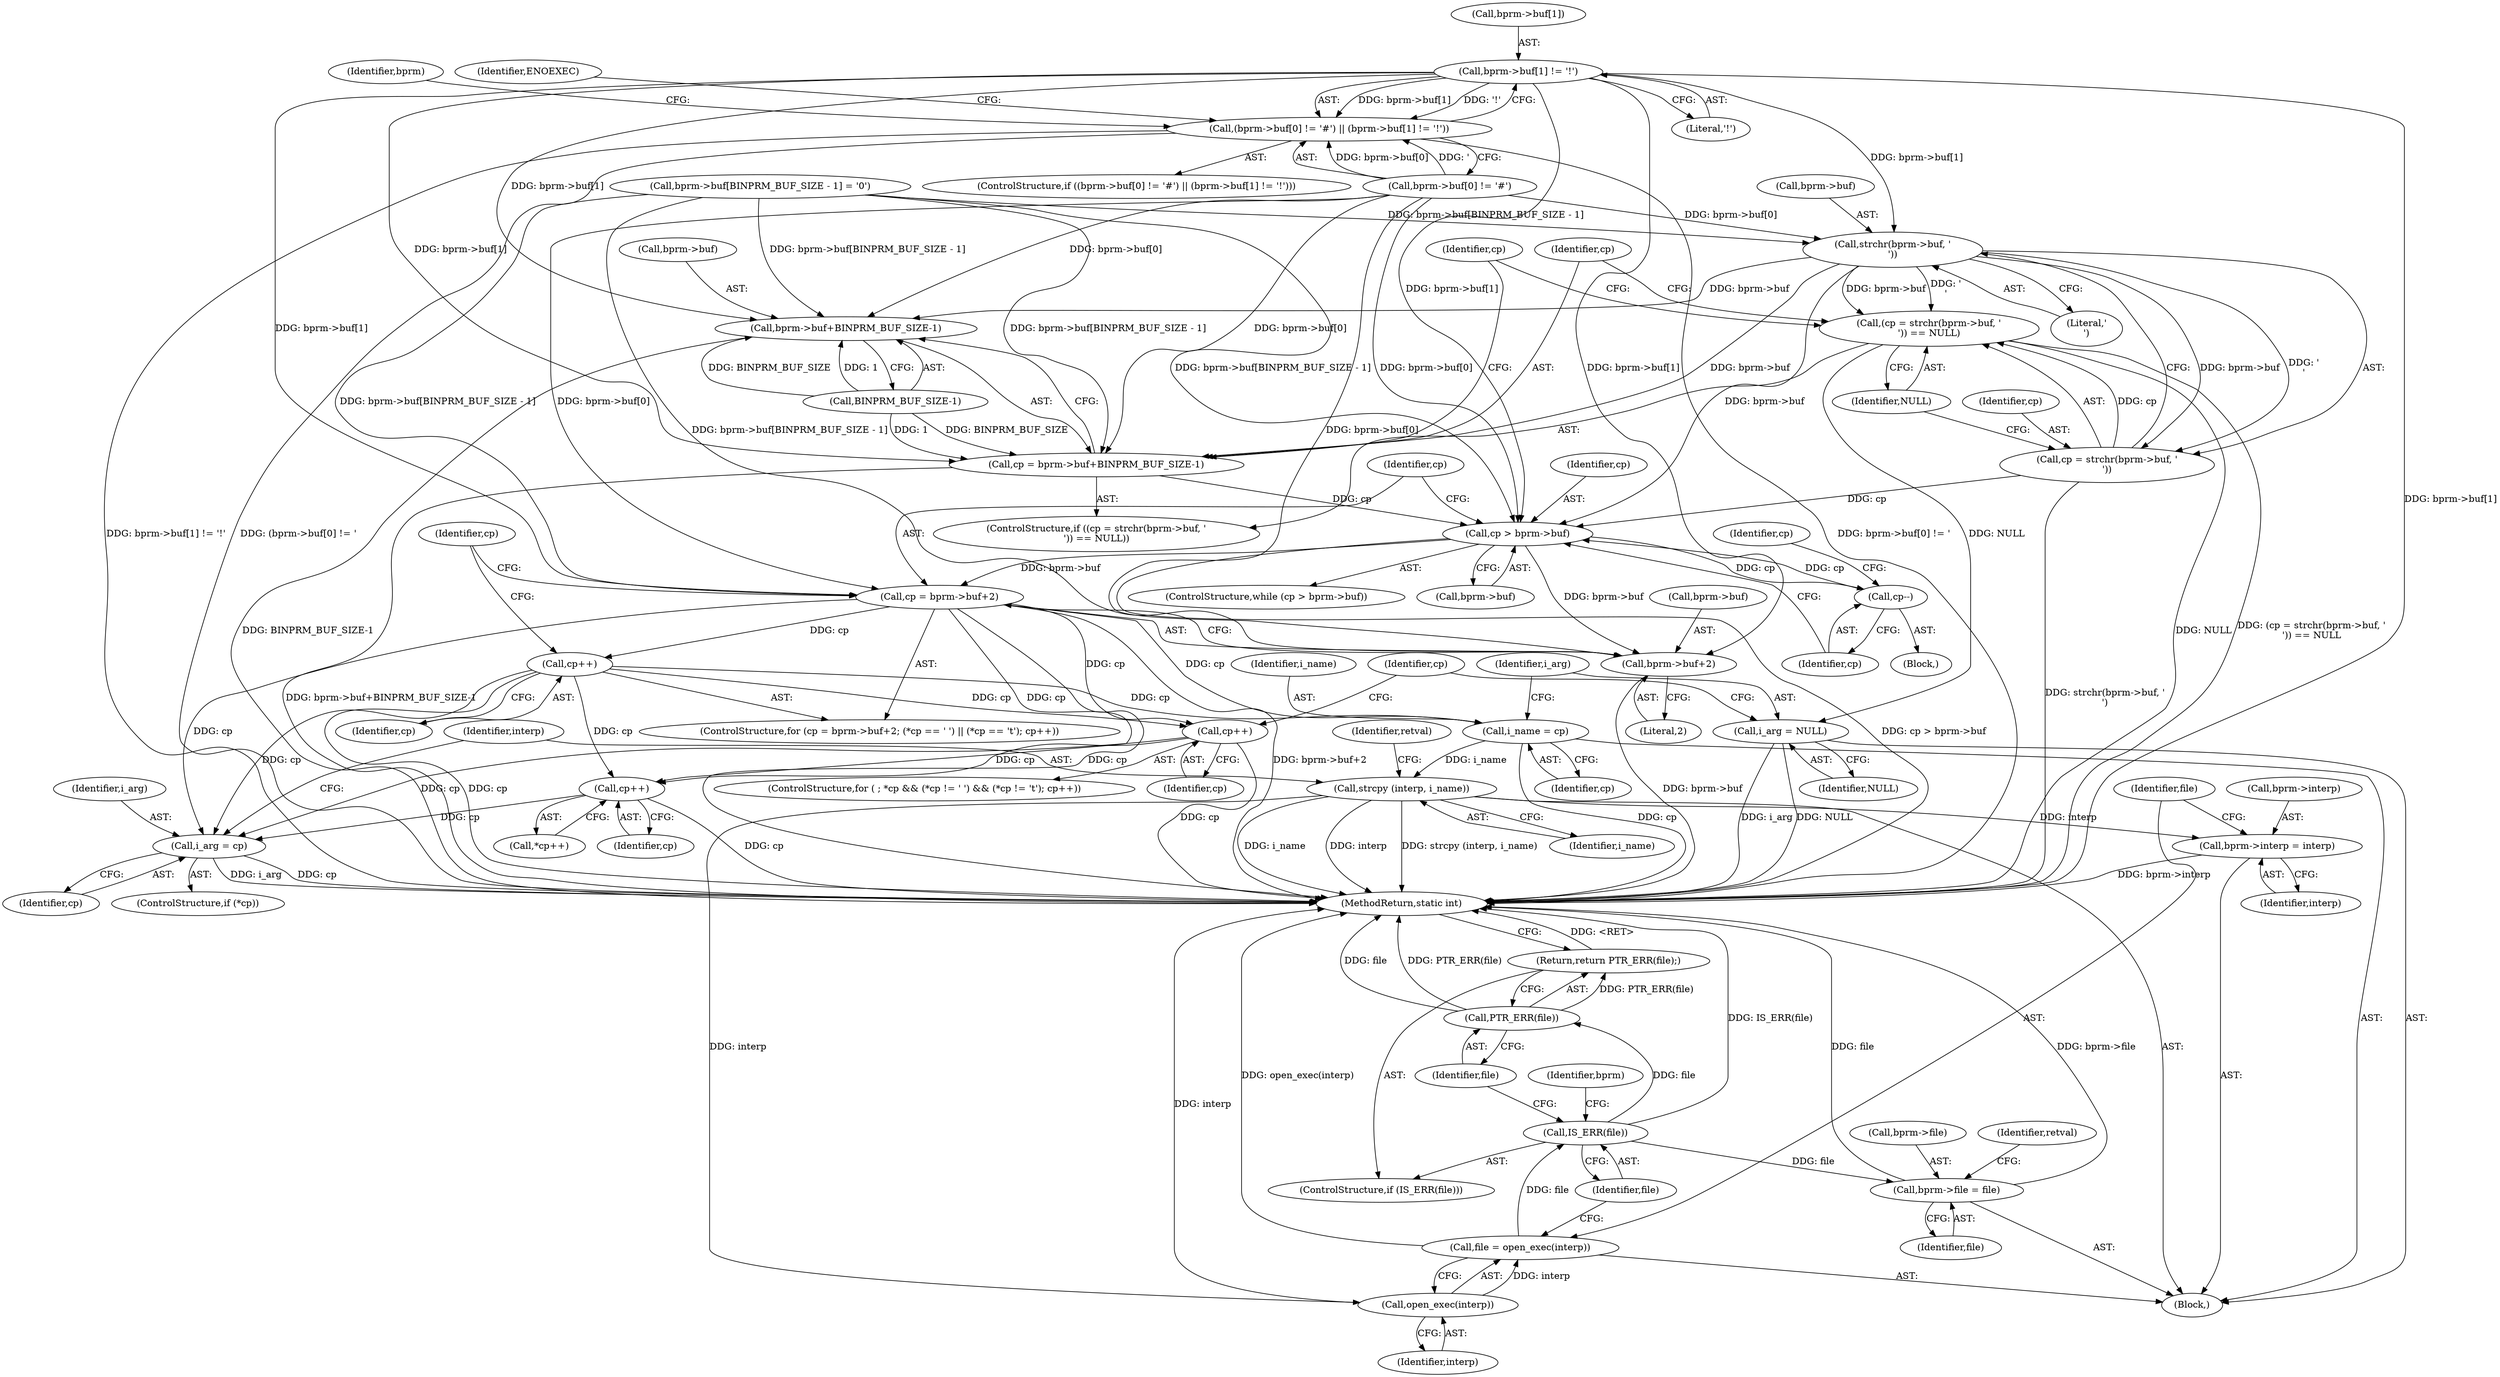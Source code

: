 digraph "1_linux_b66c5984017533316fd1951770302649baf1aa33_0@array" {
"1000123" [label="(Call,bprm->buf[1] != '!')"];
"1000115" [label="(Call,(bprm->buf[0] != '#') || (bprm->buf[1] != '!'))"];
"1000159" [label="(Call,strchr(bprm->buf, '\n'))"];
"1000156" [label="(Call,(cp = strchr(bprm->buf, '\n')) == NULL)"];
"1000233" [label="(Call,i_arg = NULL)"];
"1000157" [label="(Call,cp = strchr(bprm->buf, '\n'))"];
"1000179" [label="(Call,cp > bprm->buf)"];
"1000185" [label="(Call,cp--)"];
"1000204" [label="(Call,cp = bprm->buf+2)"];
"1000220" [label="(Call,cp++)"];
"1000230" [label="(Call,i_name = cp)"];
"1000272" [label="(Call,strcpy (interp, i_name))"];
"1000337" [label="(Call,bprm->interp = interp)"];
"1000344" [label="(Call,open_exec(interp))"];
"1000342" [label="(Call,file = open_exec(interp))"];
"1000347" [label="(Call,IS_ERR(file))"];
"1000350" [label="(Call,PTR_ERR(file))"];
"1000349" [label="(Return,return PTR_ERR(file);)"];
"1000352" [label="(Call,bprm->file = file)"];
"1000249" [label="(Call,cp++)"];
"1000263" [label="(Call,cp++)"];
"1000269" [label="(Call,i_arg = cp)"];
"1000206" [label="(Call,bprm->buf+2)"];
"1000165" [label="(Call,cp = bprm->buf+BINPRM_BUF_SIZE-1)"];
"1000167" [label="(Call,bprm->buf+BINPRM_BUF_SIZE-1)"];
"1000124" [label="(Call,bprm->buf[1])"];
"1000205" [label="(Identifier,cp)"];
"1000263" [label="(Call,cp++)"];
"1000167" [label="(Call,bprm->buf+BINPRM_BUF_SIZE-1)"];
"1000178" [label="(ControlStructure,while (cp > bprm->buf))"];
"1000203" [label="(ControlStructure,for (cp = bprm->buf+2; (*cp == ' ') || (*cp == '\t'); cp++))"];
"1000214" [label="(Identifier,cp)"];
"1000116" [label="(Call,bprm->buf[0] != '#')"];
"1000276" [label="(Identifier,retval)"];
"1000168" [label="(Call,bprm->buf)"];
"1000155" [label="(ControlStructure,if ((cp = strchr(bprm->buf, '\n')) == NULL))"];
"1000235" [label="(Identifier,NULL)"];
"1000231" [label="(Identifier,i_name)"];
"1000146" [label="(Call,bprm->buf[BINPRM_BUF_SIZE - 1] = '\0')"];
"1000234" [label="(Identifier,i_arg)"];
"1000181" [label="(Call,bprm->buf)"];
"1000204" [label="(Call,cp = bprm->buf+2)"];
"1000249" [label="(Call,cp++)"];
"1000351" [label="(Identifier,file)"];
"1000354" [label="(Identifier,bprm)"];
"1000356" [label="(Identifier,file)"];
"1000358" [label="(Identifier,retval)"];
"1000343" [label="(Identifier,file)"];
"1000186" [label="(Identifier,cp)"];
"1000337" [label="(Call,bprm->interp = interp)"];
"1000271" [label="(Identifier,cp)"];
"1000370" [label="(MethodReturn,static int)"];
"1000347" [label="(Call,IS_ERR(file))"];
"1000345" [label="(Identifier,interp)"];
"1000129" [label="(Literal,'!')"];
"1000171" [label="(Call,BINPRM_BUF_SIZE-1)"];
"1000176" [label="(Identifier,cp)"];
"1000180" [label="(Identifier,cp)"];
"1000165" [label="(Call,cp = bprm->buf+BINPRM_BUF_SIZE-1)"];
"1000115" [label="(Call,(bprm->buf[0] != '#') || (bprm->buf[1] != '!'))"];
"1000338" [label="(Call,bprm->interp)"];
"1000349" [label="(Return,return PTR_ERR(file);)"];
"1000232" [label="(Identifier,cp)"];
"1000210" [label="(Literal,2)"];
"1000233" [label="(Call,i_arg = NULL)"];
"1000341" [label="(Identifier,interp)"];
"1000184" [label="(Block,)"];
"1000156" [label="(Call,(cp = strchr(bprm->buf, '\n')) == NULL)"];
"1000352" [label="(Call,bprm->file = file)"];
"1000157" [label="(Call,cp = strchr(bprm->buf, '\n'))"];
"1000158" [label="(Identifier,cp)"];
"1000166" [label="(Identifier,cp)"];
"1000221" [label="(Identifier,cp)"];
"1000220" [label="(Call,cp++)"];
"1000236" [label="(ControlStructure,for ( ; *cp && (*cp != ' ') && (*cp != '\t'); cp++))"];
"1000230" [label="(Call,i_name = cp)"];
"1000346" [label="(ControlStructure,if (IS_ERR(file)))"];
"1000163" [label="(Literal,'\n')"];
"1000348" [label="(Identifier,file)"];
"1000250" [label="(Identifier,cp)"];
"1000159" [label="(Call,strchr(bprm->buf, '\n'))"];
"1000273" [label="(Identifier,interp)"];
"1000344" [label="(Call,open_exec(interp))"];
"1000262" [label="(Call,*cp++)"];
"1000270" [label="(Identifier,i_arg)"];
"1000114" [label="(ControlStructure,if ((bprm->buf[0] != '#') || (bprm->buf[1] != '!')))"];
"1000342" [label="(Call,file = open_exec(interp))"];
"1000239" [label="(Identifier,cp)"];
"1000185" [label="(Call,cp--)"];
"1000353" [label="(Call,bprm->file)"];
"1000264" [label="(Identifier,cp)"];
"1000135" [label="(Identifier,bprm)"];
"1000179" [label="(Call,cp > bprm->buf)"];
"1000206" [label="(Call,bprm->buf+2)"];
"1000160" [label="(Call,bprm->buf)"];
"1000107" [label="(Block,)"];
"1000269" [label="(Call,i_arg = cp)"];
"1000207" [label="(Call,bprm->buf)"];
"1000164" [label="(Identifier,NULL)"];
"1000350" [label="(Call,PTR_ERR(file))"];
"1000191" [label="(Identifier,cp)"];
"1000272" [label="(Call,strcpy (interp, i_name))"];
"1000123" [label="(Call,bprm->buf[1] != '!')"];
"1000274" [label="(Identifier,i_name)"];
"1000132" [label="(Identifier,ENOEXEC)"];
"1000266" [label="(ControlStructure,if (*cp))"];
"1000123" -> "1000115"  [label="AST: "];
"1000123" -> "1000129"  [label="CFG: "];
"1000124" -> "1000123"  [label="AST: "];
"1000129" -> "1000123"  [label="AST: "];
"1000115" -> "1000123"  [label="CFG: "];
"1000123" -> "1000370"  [label="DDG: bprm->buf[1]"];
"1000123" -> "1000115"  [label="DDG: bprm->buf[1]"];
"1000123" -> "1000115"  [label="DDG: '!'"];
"1000123" -> "1000159"  [label="DDG: bprm->buf[1]"];
"1000123" -> "1000165"  [label="DDG: bprm->buf[1]"];
"1000123" -> "1000167"  [label="DDG: bprm->buf[1]"];
"1000123" -> "1000179"  [label="DDG: bprm->buf[1]"];
"1000123" -> "1000204"  [label="DDG: bprm->buf[1]"];
"1000123" -> "1000206"  [label="DDG: bprm->buf[1]"];
"1000115" -> "1000114"  [label="AST: "];
"1000115" -> "1000116"  [label="CFG: "];
"1000116" -> "1000115"  [label="AST: "];
"1000132" -> "1000115"  [label="CFG: "];
"1000135" -> "1000115"  [label="CFG: "];
"1000115" -> "1000370"  [label="DDG: bprm->buf[1] != '!'"];
"1000115" -> "1000370"  [label="DDG: (bprm->buf[0] != '"];
"1000115" -> "1000370"  [label="DDG: bprm->buf[0] != '"];
"1000116" -> "1000115"  [label="DDG: bprm->buf[0]"];
"1000116" -> "1000115"  [label="DDG: '"];
"1000159" -> "1000157"  [label="AST: "];
"1000159" -> "1000163"  [label="CFG: "];
"1000160" -> "1000159"  [label="AST: "];
"1000163" -> "1000159"  [label="AST: "];
"1000157" -> "1000159"  [label="CFG: "];
"1000159" -> "1000156"  [label="DDG: bprm->buf"];
"1000159" -> "1000156"  [label="DDG: '\n'"];
"1000159" -> "1000157"  [label="DDG: bprm->buf"];
"1000159" -> "1000157"  [label="DDG: '\n'"];
"1000116" -> "1000159"  [label="DDG: bprm->buf[0]"];
"1000146" -> "1000159"  [label="DDG: bprm->buf[BINPRM_BUF_SIZE - 1]"];
"1000159" -> "1000165"  [label="DDG: bprm->buf"];
"1000159" -> "1000167"  [label="DDG: bprm->buf"];
"1000159" -> "1000179"  [label="DDG: bprm->buf"];
"1000156" -> "1000155"  [label="AST: "];
"1000156" -> "1000164"  [label="CFG: "];
"1000157" -> "1000156"  [label="AST: "];
"1000164" -> "1000156"  [label="AST: "];
"1000166" -> "1000156"  [label="CFG: "];
"1000176" -> "1000156"  [label="CFG: "];
"1000156" -> "1000370"  [label="DDG: NULL"];
"1000156" -> "1000370"  [label="DDG: (cp = strchr(bprm->buf, '\n')) == NULL"];
"1000157" -> "1000156"  [label="DDG: cp"];
"1000156" -> "1000233"  [label="DDG: NULL"];
"1000233" -> "1000107"  [label="AST: "];
"1000233" -> "1000235"  [label="CFG: "];
"1000234" -> "1000233"  [label="AST: "];
"1000235" -> "1000233"  [label="AST: "];
"1000239" -> "1000233"  [label="CFG: "];
"1000233" -> "1000370"  [label="DDG: NULL"];
"1000233" -> "1000370"  [label="DDG: i_arg"];
"1000158" -> "1000157"  [label="AST: "];
"1000164" -> "1000157"  [label="CFG: "];
"1000157" -> "1000370"  [label="DDG: strchr(bprm->buf, '\n')"];
"1000157" -> "1000179"  [label="DDG: cp"];
"1000179" -> "1000178"  [label="AST: "];
"1000179" -> "1000181"  [label="CFG: "];
"1000180" -> "1000179"  [label="AST: "];
"1000181" -> "1000179"  [label="AST: "];
"1000186" -> "1000179"  [label="CFG: "];
"1000205" -> "1000179"  [label="CFG: "];
"1000179" -> "1000370"  [label="DDG: cp > bprm->buf"];
"1000185" -> "1000179"  [label="DDG: cp"];
"1000165" -> "1000179"  [label="DDG: cp"];
"1000116" -> "1000179"  [label="DDG: bprm->buf[0]"];
"1000146" -> "1000179"  [label="DDG: bprm->buf[BINPRM_BUF_SIZE - 1]"];
"1000179" -> "1000185"  [label="DDG: cp"];
"1000179" -> "1000204"  [label="DDG: bprm->buf"];
"1000179" -> "1000206"  [label="DDG: bprm->buf"];
"1000185" -> "1000184"  [label="AST: "];
"1000185" -> "1000186"  [label="CFG: "];
"1000186" -> "1000185"  [label="AST: "];
"1000191" -> "1000185"  [label="CFG: "];
"1000204" -> "1000203"  [label="AST: "];
"1000204" -> "1000206"  [label="CFG: "];
"1000205" -> "1000204"  [label="AST: "];
"1000206" -> "1000204"  [label="AST: "];
"1000214" -> "1000204"  [label="CFG: "];
"1000204" -> "1000370"  [label="DDG: bprm->buf+2"];
"1000204" -> "1000370"  [label="DDG: cp"];
"1000116" -> "1000204"  [label="DDG: bprm->buf[0]"];
"1000146" -> "1000204"  [label="DDG: bprm->buf[BINPRM_BUF_SIZE - 1]"];
"1000204" -> "1000220"  [label="DDG: cp"];
"1000204" -> "1000230"  [label="DDG: cp"];
"1000204" -> "1000249"  [label="DDG: cp"];
"1000204" -> "1000263"  [label="DDG: cp"];
"1000204" -> "1000269"  [label="DDG: cp"];
"1000220" -> "1000203"  [label="AST: "];
"1000220" -> "1000221"  [label="CFG: "];
"1000221" -> "1000220"  [label="AST: "];
"1000214" -> "1000220"  [label="CFG: "];
"1000220" -> "1000370"  [label="DDG: cp"];
"1000220" -> "1000230"  [label="DDG: cp"];
"1000220" -> "1000249"  [label="DDG: cp"];
"1000220" -> "1000263"  [label="DDG: cp"];
"1000220" -> "1000269"  [label="DDG: cp"];
"1000230" -> "1000107"  [label="AST: "];
"1000230" -> "1000232"  [label="CFG: "];
"1000231" -> "1000230"  [label="AST: "];
"1000232" -> "1000230"  [label="AST: "];
"1000234" -> "1000230"  [label="CFG: "];
"1000230" -> "1000370"  [label="DDG: cp"];
"1000230" -> "1000272"  [label="DDG: i_name"];
"1000272" -> "1000107"  [label="AST: "];
"1000272" -> "1000274"  [label="CFG: "];
"1000273" -> "1000272"  [label="AST: "];
"1000274" -> "1000272"  [label="AST: "];
"1000276" -> "1000272"  [label="CFG: "];
"1000272" -> "1000370"  [label="DDG: i_name"];
"1000272" -> "1000370"  [label="DDG: interp"];
"1000272" -> "1000370"  [label="DDG: strcpy (interp, i_name)"];
"1000272" -> "1000337"  [label="DDG: interp"];
"1000272" -> "1000344"  [label="DDG: interp"];
"1000337" -> "1000107"  [label="AST: "];
"1000337" -> "1000341"  [label="CFG: "];
"1000338" -> "1000337"  [label="AST: "];
"1000341" -> "1000337"  [label="AST: "];
"1000343" -> "1000337"  [label="CFG: "];
"1000337" -> "1000370"  [label="DDG: bprm->interp"];
"1000344" -> "1000342"  [label="AST: "];
"1000344" -> "1000345"  [label="CFG: "];
"1000345" -> "1000344"  [label="AST: "];
"1000342" -> "1000344"  [label="CFG: "];
"1000344" -> "1000370"  [label="DDG: interp"];
"1000344" -> "1000342"  [label="DDG: interp"];
"1000342" -> "1000107"  [label="AST: "];
"1000343" -> "1000342"  [label="AST: "];
"1000348" -> "1000342"  [label="CFG: "];
"1000342" -> "1000370"  [label="DDG: open_exec(interp)"];
"1000342" -> "1000347"  [label="DDG: file"];
"1000347" -> "1000346"  [label="AST: "];
"1000347" -> "1000348"  [label="CFG: "];
"1000348" -> "1000347"  [label="AST: "];
"1000351" -> "1000347"  [label="CFG: "];
"1000354" -> "1000347"  [label="CFG: "];
"1000347" -> "1000370"  [label="DDG: IS_ERR(file)"];
"1000347" -> "1000350"  [label="DDG: file"];
"1000347" -> "1000352"  [label="DDG: file"];
"1000350" -> "1000349"  [label="AST: "];
"1000350" -> "1000351"  [label="CFG: "];
"1000351" -> "1000350"  [label="AST: "];
"1000349" -> "1000350"  [label="CFG: "];
"1000350" -> "1000370"  [label="DDG: file"];
"1000350" -> "1000370"  [label="DDG: PTR_ERR(file)"];
"1000350" -> "1000349"  [label="DDG: PTR_ERR(file)"];
"1000349" -> "1000346"  [label="AST: "];
"1000370" -> "1000349"  [label="CFG: "];
"1000349" -> "1000370"  [label="DDG: <RET>"];
"1000352" -> "1000107"  [label="AST: "];
"1000352" -> "1000356"  [label="CFG: "];
"1000353" -> "1000352"  [label="AST: "];
"1000356" -> "1000352"  [label="AST: "];
"1000358" -> "1000352"  [label="CFG: "];
"1000352" -> "1000370"  [label="DDG: file"];
"1000352" -> "1000370"  [label="DDG: bprm->file"];
"1000249" -> "1000236"  [label="AST: "];
"1000249" -> "1000250"  [label="CFG: "];
"1000250" -> "1000249"  [label="AST: "];
"1000239" -> "1000249"  [label="CFG: "];
"1000249" -> "1000370"  [label="DDG: cp"];
"1000249" -> "1000263"  [label="DDG: cp"];
"1000249" -> "1000269"  [label="DDG: cp"];
"1000263" -> "1000262"  [label="AST: "];
"1000263" -> "1000264"  [label="CFG: "];
"1000264" -> "1000263"  [label="AST: "];
"1000262" -> "1000263"  [label="CFG: "];
"1000263" -> "1000370"  [label="DDG: cp"];
"1000263" -> "1000269"  [label="DDG: cp"];
"1000269" -> "1000266"  [label="AST: "];
"1000269" -> "1000271"  [label="CFG: "];
"1000270" -> "1000269"  [label="AST: "];
"1000271" -> "1000269"  [label="AST: "];
"1000273" -> "1000269"  [label="CFG: "];
"1000269" -> "1000370"  [label="DDG: i_arg"];
"1000269" -> "1000370"  [label="DDG: cp"];
"1000206" -> "1000210"  [label="CFG: "];
"1000207" -> "1000206"  [label="AST: "];
"1000210" -> "1000206"  [label="AST: "];
"1000206" -> "1000370"  [label="DDG: bprm->buf"];
"1000116" -> "1000206"  [label="DDG: bprm->buf[0]"];
"1000146" -> "1000206"  [label="DDG: bprm->buf[BINPRM_BUF_SIZE - 1]"];
"1000165" -> "1000155"  [label="AST: "];
"1000165" -> "1000167"  [label="CFG: "];
"1000166" -> "1000165"  [label="AST: "];
"1000167" -> "1000165"  [label="AST: "];
"1000176" -> "1000165"  [label="CFG: "];
"1000165" -> "1000370"  [label="DDG: bprm->buf+BINPRM_BUF_SIZE-1"];
"1000116" -> "1000165"  [label="DDG: bprm->buf[0]"];
"1000146" -> "1000165"  [label="DDG: bprm->buf[BINPRM_BUF_SIZE - 1]"];
"1000171" -> "1000165"  [label="DDG: BINPRM_BUF_SIZE"];
"1000171" -> "1000165"  [label="DDG: 1"];
"1000167" -> "1000171"  [label="CFG: "];
"1000168" -> "1000167"  [label="AST: "];
"1000171" -> "1000167"  [label="AST: "];
"1000167" -> "1000370"  [label="DDG: BINPRM_BUF_SIZE-1"];
"1000116" -> "1000167"  [label="DDG: bprm->buf[0]"];
"1000146" -> "1000167"  [label="DDG: bprm->buf[BINPRM_BUF_SIZE - 1]"];
"1000171" -> "1000167"  [label="DDG: BINPRM_BUF_SIZE"];
"1000171" -> "1000167"  [label="DDG: 1"];
}
